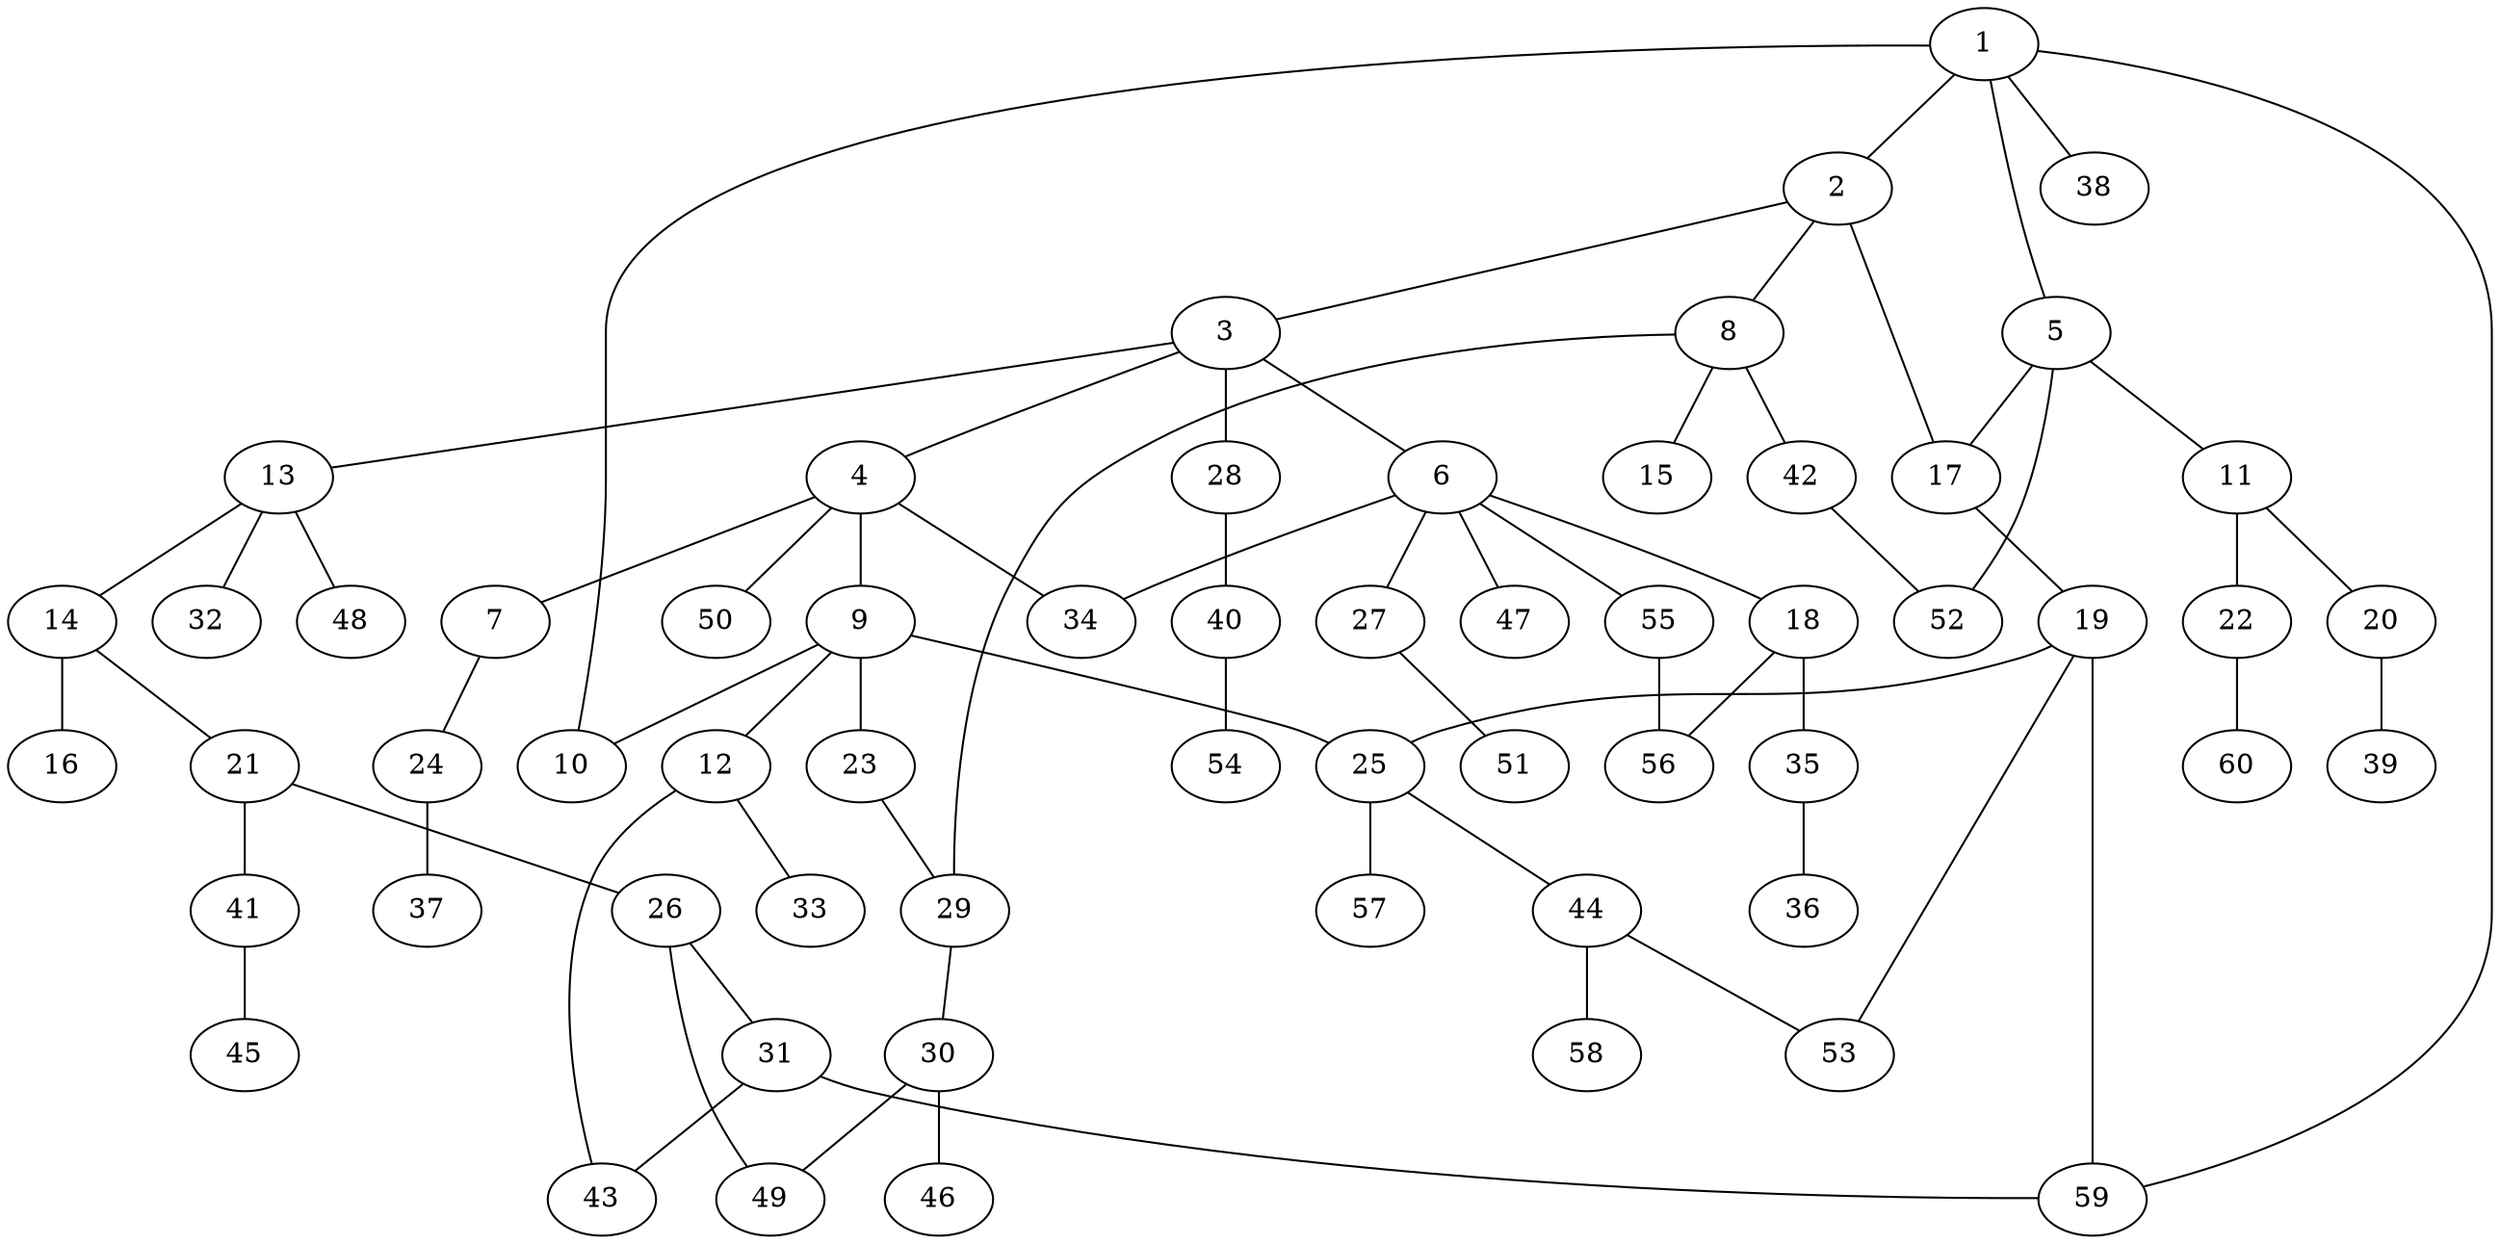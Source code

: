 graph graphname {1--2
1--5
1--10
1--38
1--59
2--3
2--8
2--17
3--4
3--6
3--13
3--28
4--7
4--9
4--34
4--50
5--11
5--17
5--52
6--18
6--27
6--34
6--47
6--55
7--24
8--15
8--29
8--42
9--10
9--12
9--23
9--25
11--20
11--22
12--33
12--43
13--14
13--32
13--48
14--16
14--21
17--19
18--35
18--56
19--25
19--53
19--59
20--39
21--26
21--41
22--60
23--29
24--37
25--44
25--57
26--31
26--49
27--51
28--40
29--30
30--46
30--49
31--43
31--59
35--36
40--54
41--45
42--52
44--53
44--58
55--56
}